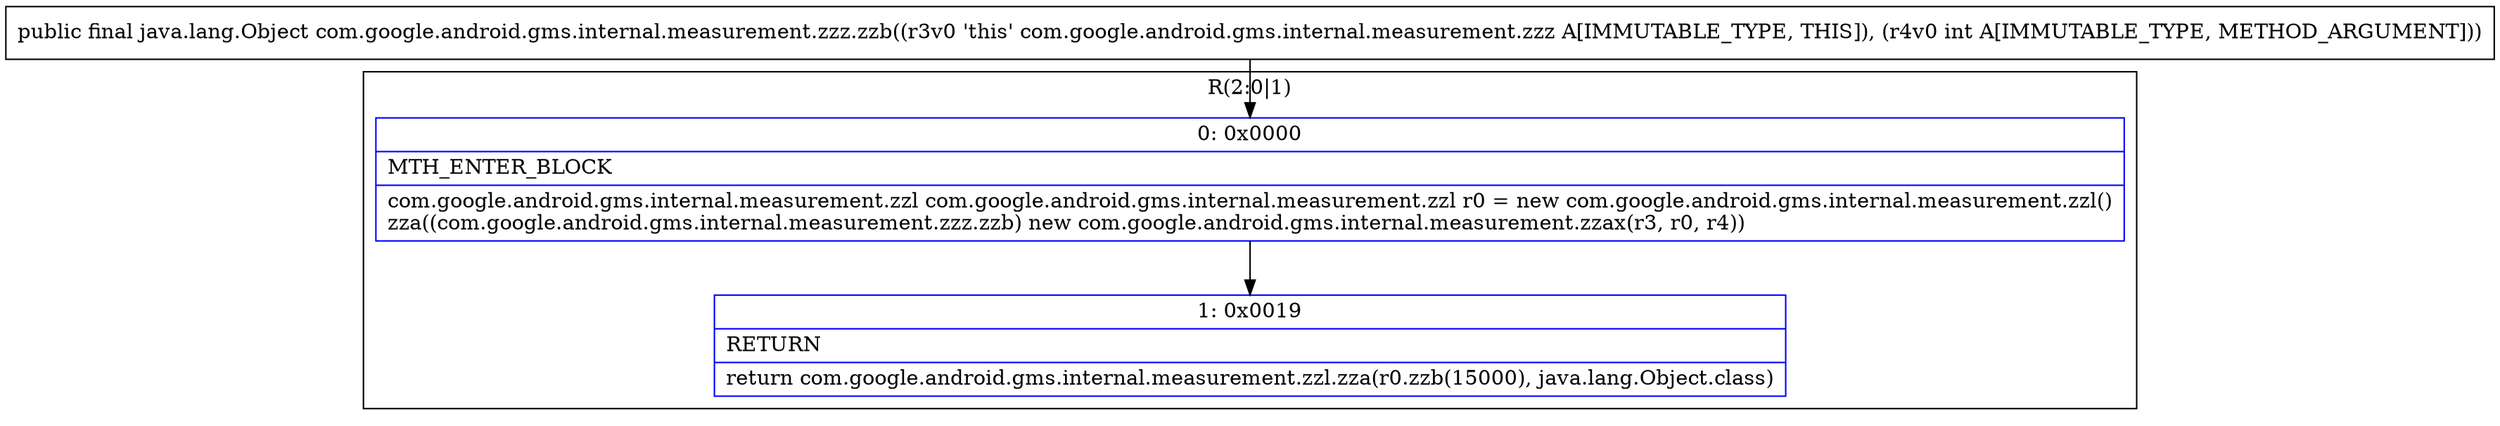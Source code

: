 digraph "CFG forcom.google.android.gms.internal.measurement.zzz.zzb(I)Ljava\/lang\/Object;" {
subgraph cluster_Region_1539570567 {
label = "R(2:0|1)";
node [shape=record,color=blue];
Node_0 [shape=record,label="{0\:\ 0x0000|MTH_ENTER_BLOCK\l|com.google.android.gms.internal.measurement.zzl com.google.android.gms.internal.measurement.zzl r0 = new com.google.android.gms.internal.measurement.zzl()\lzza((com.google.android.gms.internal.measurement.zzz.zzb) new com.google.android.gms.internal.measurement.zzax(r3, r0, r4))\l}"];
Node_1 [shape=record,label="{1\:\ 0x0019|RETURN\l|return com.google.android.gms.internal.measurement.zzl.zza(r0.zzb(15000), java.lang.Object.class)\l}"];
}
MethodNode[shape=record,label="{public final java.lang.Object com.google.android.gms.internal.measurement.zzz.zzb((r3v0 'this' com.google.android.gms.internal.measurement.zzz A[IMMUTABLE_TYPE, THIS]), (r4v0 int A[IMMUTABLE_TYPE, METHOD_ARGUMENT])) }"];
MethodNode -> Node_0;
Node_0 -> Node_1;
}

